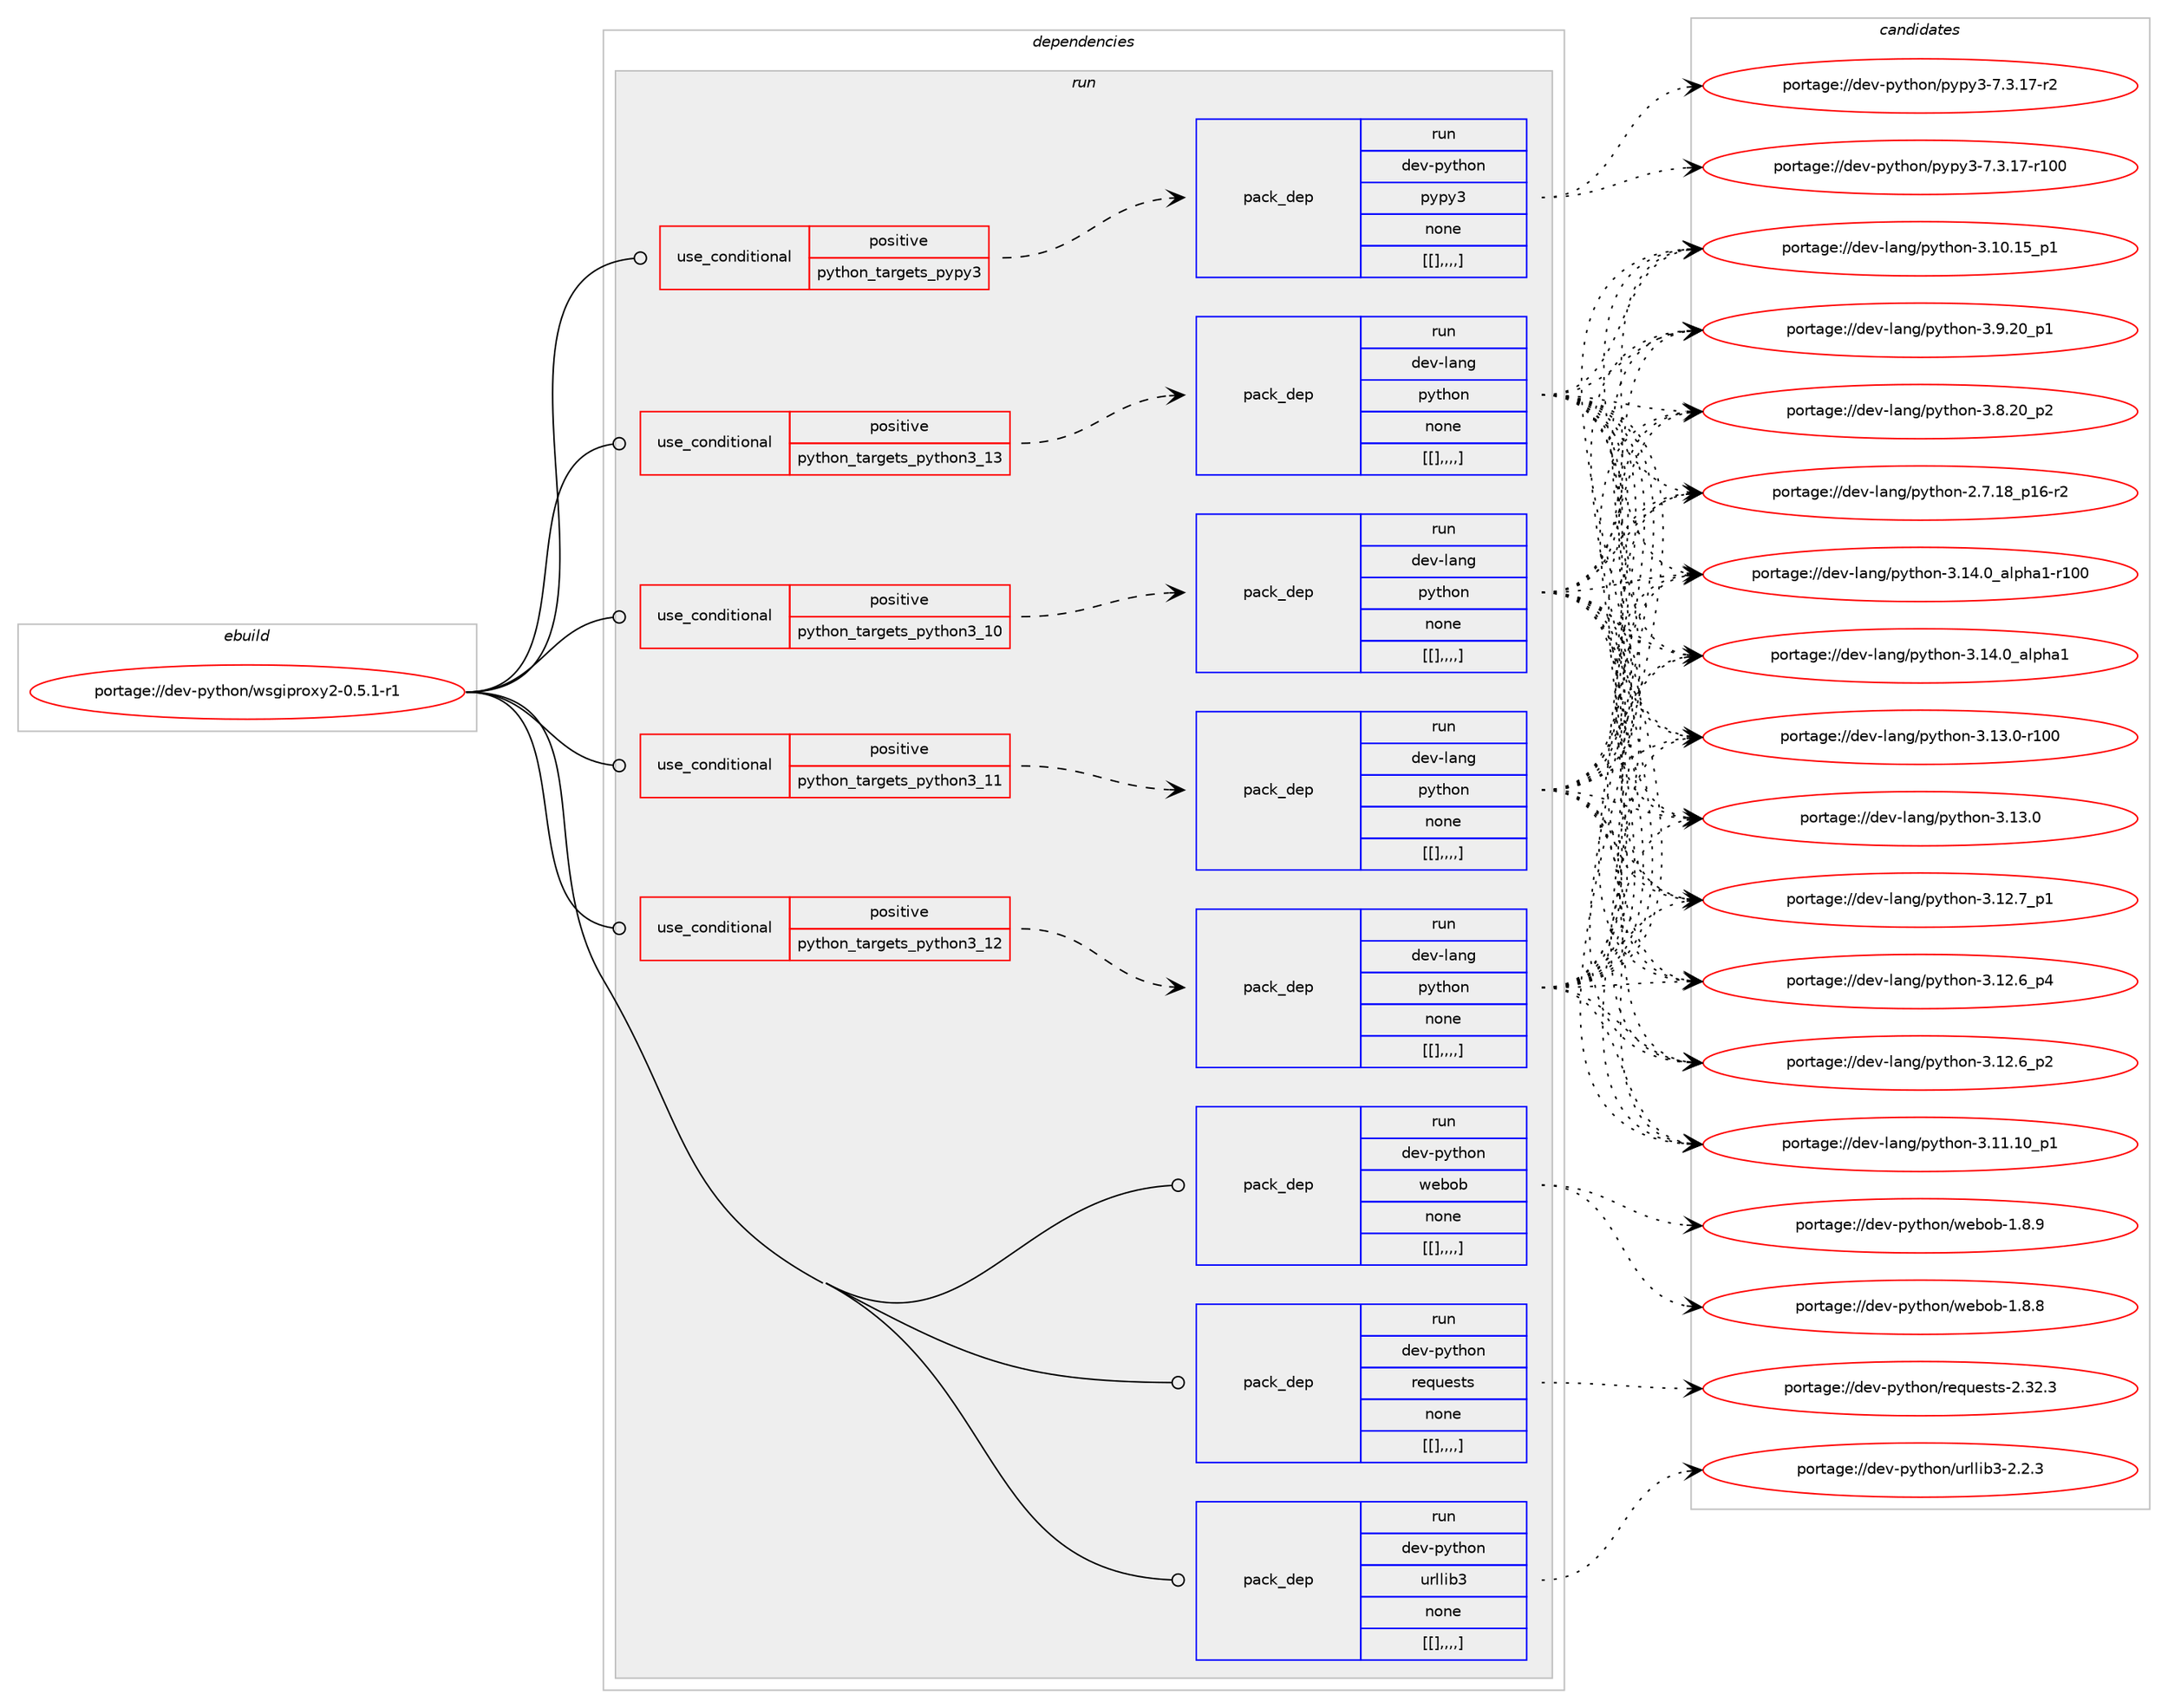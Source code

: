 digraph prolog {

# *************
# Graph options
# *************

newrank=true;
concentrate=true;
compound=true;
graph [rankdir=LR,fontname=Helvetica,fontsize=10,ranksep=1.5];#, ranksep=2.5, nodesep=0.2];
edge  [arrowhead=vee];
node  [fontname=Helvetica,fontsize=10];

# **********
# The ebuild
# **********

subgraph cluster_leftcol {
color=gray;
label=<<i>ebuild</i>>;
id [label="portage://dev-python/wsgiproxy2-0.5.1-r1", color=red, width=4, href="../dev-python/wsgiproxy2-0.5.1-r1.svg"];
}

# ****************
# The dependencies
# ****************

subgraph cluster_midcol {
color=gray;
label=<<i>dependencies</i>>;
subgraph cluster_compile {
fillcolor="#eeeeee";
style=filled;
label=<<i>compile</i>>;
}
subgraph cluster_compileandrun {
fillcolor="#eeeeee";
style=filled;
label=<<i>compile and run</i>>;
}
subgraph cluster_run {
fillcolor="#eeeeee";
style=filled;
label=<<i>run</i>>;
subgraph cond44212 {
dependency174981 [label=<<TABLE BORDER="0" CELLBORDER="1" CELLSPACING="0" CELLPADDING="4"><TR><TD ROWSPAN="3" CELLPADDING="10">use_conditional</TD></TR><TR><TD>positive</TD></TR><TR><TD>python_targets_pypy3</TD></TR></TABLE>>, shape=none, color=red];
subgraph pack129428 {
dependency175000 [label=<<TABLE BORDER="0" CELLBORDER="1" CELLSPACING="0" CELLPADDING="4" WIDTH="220"><TR><TD ROWSPAN="6" CELLPADDING="30">pack_dep</TD></TR><TR><TD WIDTH="110">run</TD></TR><TR><TD>dev-python</TD></TR><TR><TD>pypy3</TD></TR><TR><TD>none</TD></TR><TR><TD>[[],,,,]</TD></TR></TABLE>>, shape=none, color=blue];
}
dependency174981:e -> dependency175000:w [weight=20,style="dashed",arrowhead="vee"];
}
id:e -> dependency174981:w [weight=20,style="solid",arrowhead="odot"];
subgraph cond44232 {
dependency175021 [label=<<TABLE BORDER="0" CELLBORDER="1" CELLSPACING="0" CELLPADDING="4"><TR><TD ROWSPAN="3" CELLPADDING="10">use_conditional</TD></TR><TR><TD>positive</TD></TR><TR><TD>python_targets_python3_10</TD></TR></TABLE>>, shape=none, color=red];
subgraph pack129460 {
dependency175081 [label=<<TABLE BORDER="0" CELLBORDER="1" CELLSPACING="0" CELLPADDING="4" WIDTH="220"><TR><TD ROWSPAN="6" CELLPADDING="30">pack_dep</TD></TR><TR><TD WIDTH="110">run</TD></TR><TR><TD>dev-lang</TD></TR><TR><TD>python</TD></TR><TR><TD>none</TD></TR><TR><TD>[[],,,,]</TD></TR></TABLE>>, shape=none, color=blue];
}
dependency175021:e -> dependency175081:w [weight=20,style="dashed",arrowhead="vee"];
}
id:e -> dependency175021:w [weight=20,style="solid",arrowhead="odot"];
subgraph cond44274 {
dependency175112 [label=<<TABLE BORDER="0" CELLBORDER="1" CELLSPACING="0" CELLPADDING="4"><TR><TD ROWSPAN="3" CELLPADDING="10">use_conditional</TD></TR><TR><TD>positive</TD></TR><TR><TD>python_targets_python3_11</TD></TR></TABLE>>, shape=none, color=red];
subgraph pack129500 {
dependency175151 [label=<<TABLE BORDER="0" CELLBORDER="1" CELLSPACING="0" CELLPADDING="4" WIDTH="220"><TR><TD ROWSPAN="6" CELLPADDING="30">pack_dep</TD></TR><TR><TD WIDTH="110">run</TD></TR><TR><TD>dev-lang</TD></TR><TR><TD>python</TD></TR><TR><TD>none</TD></TR><TR><TD>[[],,,,]</TD></TR></TABLE>>, shape=none, color=blue];
}
dependency175112:e -> dependency175151:w [weight=20,style="dashed",arrowhead="vee"];
}
id:e -> dependency175112:w [weight=20,style="solid",arrowhead="odot"];
subgraph cond44295 {
dependency175177 [label=<<TABLE BORDER="0" CELLBORDER="1" CELLSPACING="0" CELLPADDING="4"><TR><TD ROWSPAN="3" CELLPADDING="10">use_conditional</TD></TR><TR><TD>positive</TD></TR><TR><TD>python_targets_python3_12</TD></TR></TABLE>>, shape=none, color=red];
subgraph pack129527 {
dependency175228 [label=<<TABLE BORDER="0" CELLBORDER="1" CELLSPACING="0" CELLPADDING="4" WIDTH="220"><TR><TD ROWSPAN="6" CELLPADDING="30">pack_dep</TD></TR><TR><TD WIDTH="110">run</TD></TR><TR><TD>dev-lang</TD></TR><TR><TD>python</TD></TR><TR><TD>none</TD></TR><TR><TD>[[],,,,]</TD></TR></TABLE>>, shape=none, color=blue];
}
dependency175177:e -> dependency175228:w [weight=20,style="dashed",arrowhead="vee"];
}
id:e -> dependency175177:w [weight=20,style="solid",arrowhead="odot"];
subgraph cond44331 {
dependency175236 [label=<<TABLE BORDER="0" CELLBORDER="1" CELLSPACING="0" CELLPADDING="4"><TR><TD ROWSPAN="3" CELLPADDING="10">use_conditional</TD></TR><TR><TD>positive</TD></TR><TR><TD>python_targets_python3_13</TD></TR></TABLE>>, shape=none, color=red];
subgraph pack129614 {
dependency175325 [label=<<TABLE BORDER="0" CELLBORDER="1" CELLSPACING="0" CELLPADDING="4" WIDTH="220"><TR><TD ROWSPAN="6" CELLPADDING="30">pack_dep</TD></TR><TR><TD WIDTH="110">run</TD></TR><TR><TD>dev-lang</TD></TR><TR><TD>python</TD></TR><TR><TD>none</TD></TR><TR><TD>[[],,,,]</TD></TR></TABLE>>, shape=none, color=blue];
}
dependency175236:e -> dependency175325:w [weight=20,style="dashed",arrowhead="vee"];
}
id:e -> dependency175236:w [weight=20,style="solid",arrowhead="odot"];
subgraph pack129635 {
dependency175465 [label=<<TABLE BORDER="0" CELLBORDER="1" CELLSPACING="0" CELLPADDING="4" WIDTH="220"><TR><TD ROWSPAN="6" CELLPADDING="30">pack_dep</TD></TR><TR><TD WIDTH="110">run</TD></TR><TR><TD>dev-python</TD></TR><TR><TD>requests</TD></TR><TR><TD>none</TD></TR><TR><TD>[[],,,,]</TD></TR></TABLE>>, shape=none, color=blue];
}
id:e -> dependency175465:w [weight=20,style="solid",arrowhead="odot"];
subgraph pack129689 {
dependency175469 [label=<<TABLE BORDER="0" CELLBORDER="1" CELLSPACING="0" CELLPADDING="4" WIDTH="220"><TR><TD ROWSPAN="6" CELLPADDING="30">pack_dep</TD></TR><TR><TD WIDTH="110">run</TD></TR><TR><TD>dev-python</TD></TR><TR><TD>urllib3</TD></TR><TR><TD>none</TD></TR><TR><TD>[[],,,,]</TD></TR></TABLE>>, shape=none, color=blue];
}
id:e -> dependency175469:w [weight=20,style="solid",arrowhead="odot"];
subgraph pack129717 {
dependency175540 [label=<<TABLE BORDER="0" CELLBORDER="1" CELLSPACING="0" CELLPADDING="4" WIDTH="220"><TR><TD ROWSPAN="6" CELLPADDING="30">pack_dep</TD></TR><TR><TD WIDTH="110">run</TD></TR><TR><TD>dev-python</TD></TR><TR><TD>webob</TD></TR><TR><TD>none</TD></TR><TR><TD>[[],,,,]</TD></TR></TABLE>>, shape=none, color=blue];
}
id:e -> dependency175540:w [weight=20,style="solid",arrowhead="odot"];
}
}

# **************
# The candidates
# **************

subgraph cluster_choices {
rank=same;
color=gray;
label=<<i>candidates</i>>;

subgraph choice129502 {
color=black;
nodesep=1;
choice100101118451121211161041111104711212111212151455546514649554511450 [label="portage://dev-python/pypy3-7.3.17-r2", color=red, width=4,href="../dev-python/pypy3-7.3.17-r2.svg"];
choice1001011184511212111610411111047112121112121514555465146495545114494848 [label="portage://dev-python/pypy3-7.3.17-r100", color=red, width=4,href="../dev-python/pypy3-7.3.17-r100.svg"];
dependency175000:e -> choice100101118451121211161041111104711212111212151455546514649554511450:w [style=dotted,weight="100"];
dependency175000:e -> choice1001011184511212111610411111047112121112121514555465146495545114494848:w [style=dotted,weight="100"];
}
subgraph choice129505 {
color=black;
nodesep=1;
choice100101118451089711010347112121116104111110455146495246489597108112104974945114494848 [label="portage://dev-lang/python-3.14.0_alpha1-r100", color=red, width=4,href="../dev-lang/python-3.14.0_alpha1-r100.svg"];
choice1001011184510897110103471121211161041111104551464952464895971081121049749 [label="portage://dev-lang/python-3.14.0_alpha1", color=red, width=4,href="../dev-lang/python-3.14.0_alpha1.svg"];
choice1001011184510897110103471121211161041111104551464951464845114494848 [label="portage://dev-lang/python-3.13.0-r100", color=red, width=4,href="../dev-lang/python-3.13.0-r100.svg"];
choice10010111845108971101034711212111610411111045514649514648 [label="portage://dev-lang/python-3.13.0", color=red, width=4,href="../dev-lang/python-3.13.0.svg"];
choice100101118451089711010347112121116104111110455146495046559511249 [label="portage://dev-lang/python-3.12.7_p1", color=red, width=4,href="../dev-lang/python-3.12.7_p1.svg"];
choice100101118451089711010347112121116104111110455146495046549511252 [label="portage://dev-lang/python-3.12.6_p4", color=red, width=4,href="../dev-lang/python-3.12.6_p4.svg"];
choice100101118451089711010347112121116104111110455146495046549511250 [label="portage://dev-lang/python-3.12.6_p2", color=red, width=4,href="../dev-lang/python-3.12.6_p2.svg"];
choice10010111845108971101034711212111610411111045514649494649489511249 [label="portage://dev-lang/python-3.11.10_p1", color=red, width=4,href="../dev-lang/python-3.11.10_p1.svg"];
choice10010111845108971101034711212111610411111045514649484649539511249 [label="portage://dev-lang/python-3.10.15_p1", color=red, width=4,href="../dev-lang/python-3.10.15_p1.svg"];
choice100101118451089711010347112121116104111110455146574650489511249 [label="portage://dev-lang/python-3.9.20_p1", color=red, width=4,href="../dev-lang/python-3.9.20_p1.svg"];
choice100101118451089711010347112121116104111110455146564650489511250 [label="portage://dev-lang/python-3.8.20_p2", color=red, width=4,href="../dev-lang/python-3.8.20_p2.svg"];
choice100101118451089711010347112121116104111110455046554649569511249544511450 [label="portage://dev-lang/python-2.7.18_p16-r2", color=red, width=4,href="../dev-lang/python-2.7.18_p16-r2.svg"];
dependency175081:e -> choice100101118451089711010347112121116104111110455146495246489597108112104974945114494848:w [style=dotted,weight="100"];
dependency175081:e -> choice1001011184510897110103471121211161041111104551464952464895971081121049749:w [style=dotted,weight="100"];
dependency175081:e -> choice1001011184510897110103471121211161041111104551464951464845114494848:w [style=dotted,weight="100"];
dependency175081:e -> choice10010111845108971101034711212111610411111045514649514648:w [style=dotted,weight="100"];
dependency175081:e -> choice100101118451089711010347112121116104111110455146495046559511249:w [style=dotted,weight="100"];
dependency175081:e -> choice100101118451089711010347112121116104111110455146495046549511252:w [style=dotted,weight="100"];
dependency175081:e -> choice100101118451089711010347112121116104111110455146495046549511250:w [style=dotted,weight="100"];
dependency175081:e -> choice10010111845108971101034711212111610411111045514649494649489511249:w [style=dotted,weight="100"];
dependency175081:e -> choice10010111845108971101034711212111610411111045514649484649539511249:w [style=dotted,weight="100"];
dependency175081:e -> choice100101118451089711010347112121116104111110455146574650489511249:w [style=dotted,weight="100"];
dependency175081:e -> choice100101118451089711010347112121116104111110455146564650489511250:w [style=dotted,weight="100"];
dependency175081:e -> choice100101118451089711010347112121116104111110455046554649569511249544511450:w [style=dotted,weight="100"];
}
subgraph choice129514 {
color=black;
nodesep=1;
choice100101118451089711010347112121116104111110455146495246489597108112104974945114494848 [label="portage://dev-lang/python-3.14.0_alpha1-r100", color=red, width=4,href="../dev-lang/python-3.14.0_alpha1-r100.svg"];
choice1001011184510897110103471121211161041111104551464952464895971081121049749 [label="portage://dev-lang/python-3.14.0_alpha1", color=red, width=4,href="../dev-lang/python-3.14.0_alpha1.svg"];
choice1001011184510897110103471121211161041111104551464951464845114494848 [label="portage://dev-lang/python-3.13.0-r100", color=red, width=4,href="../dev-lang/python-3.13.0-r100.svg"];
choice10010111845108971101034711212111610411111045514649514648 [label="portage://dev-lang/python-3.13.0", color=red, width=4,href="../dev-lang/python-3.13.0.svg"];
choice100101118451089711010347112121116104111110455146495046559511249 [label="portage://dev-lang/python-3.12.7_p1", color=red, width=4,href="../dev-lang/python-3.12.7_p1.svg"];
choice100101118451089711010347112121116104111110455146495046549511252 [label="portage://dev-lang/python-3.12.6_p4", color=red, width=4,href="../dev-lang/python-3.12.6_p4.svg"];
choice100101118451089711010347112121116104111110455146495046549511250 [label="portage://dev-lang/python-3.12.6_p2", color=red, width=4,href="../dev-lang/python-3.12.6_p2.svg"];
choice10010111845108971101034711212111610411111045514649494649489511249 [label="portage://dev-lang/python-3.11.10_p1", color=red, width=4,href="../dev-lang/python-3.11.10_p1.svg"];
choice10010111845108971101034711212111610411111045514649484649539511249 [label="portage://dev-lang/python-3.10.15_p1", color=red, width=4,href="../dev-lang/python-3.10.15_p1.svg"];
choice100101118451089711010347112121116104111110455146574650489511249 [label="portage://dev-lang/python-3.9.20_p1", color=red, width=4,href="../dev-lang/python-3.9.20_p1.svg"];
choice100101118451089711010347112121116104111110455146564650489511250 [label="portage://dev-lang/python-3.8.20_p2", color=red, width=4,href="../dev-lang/python-3.8.20_p2.svg"];
choice100101118451089711010347112121116104111110455046554649569511249544511450 [label="portage://dev-lang/python-2.7.18_p16-r2", color=red, width=4,href="../dev-lang/python-2.7.18_p16-r2.svg"];
dependency175151:e -> choice100101118451089711010347112121116104111110455146495246489597108112104974945114494848:w [style=dotted,weight="100"];
dependency175151:e -> choice1001011184510897110103471121211161041111104551464952464895971081121049749:w [style=dotted,weight="100"];
dependency175151:e -> choice1001011184510897110103471121211161041111104551464951464845114494848:w [style=dotted,weight="100"];
dependency175151:e -> choice10010111845108971101034711212111610411111045514649514648:w [style=dotted,weight="100"];
dependency175151:e -> choice100101118451089711010347112121116104111110455146495046559511249:w [style=dotted,weight="100"];
dependency175151:e -> choice100101118451089711010347112121116104111110455146495046549511252:w [style=dotted,weight="100"];
dependency175151:e -> choice100101118451089711010347112121116104111110455146495046549511250:w [style=dotted,weight="100"];
dependency175151:e -> choice10010111845108971101034711212111610411111045514649494649489511249:w [style=dotted,weight="100"];
dependency175151:e -> choice10010111845108971101034711212111610411111045514649484649539511249:w [style=dotted,weight="100"];
dependency175151:e -> choice100101118451089711010347112121116104111110455146574650489511249:w [style=dotted,weight="100"];
dependency175151:e -> choice100101118451089711010347112121116104111110455146564650489511250:w [style=dotted,weight="100"];
dependency175151:e -> choice100101118451089711010347112121116104111110455046554649569511249544511450:w [style=dotted,weight="100"];
}
subgraph choice129520 {
color=black;
nodesep=1;
choice100101118451089711010347112121116104111110455146495246489597108112104974945114494848 [label="portage://dev-lang/python-3.14.0_alpha1-r100", color=red, width=4,href="../dev-lang/python-3.14.0_alpha1-r100.svg"];
choice1001011184510897110103471121211161041111104551464952464895971081121049749 [label="portage://dev-lang/python-3.14.0_alpha1", color=red, width=4,href="../dev-lang/python-3.14.0_alpha1.svg"];
choice1001011184510897110103471121211161041111104551464951464845114494848 [label="portage://dev-lang/python-3.13.0-r100", color=red, width=4,href="../dev-lang/python-3.13.0-r100.svg"];
choice10010111845108971101034711212111610411111045514649514648 [label="portage://dev-lang/python-3.13.0", color=red, width=4,href="../dev-lang/python-3.13.0.svg"];
choice100101118451089711010347112121116104111110455146495046559511249 [label="portage://dev-lang/python-3.12.7_p1", color=red, width=4,href="../dev-lang/python-3.12.7_p1.svg"];
choice100101118451089711010347112121116104111110455146495046549511252 [label="portage://dev-lang/python-3.12.6_p4", color=red, width=4,href="../dev-lang/python-3.12.6_p4.svg"];
choice100101118451089711010347112121116104111110455146495046549511250 [label="portage://dev-lang/python-3.12.6_p2", color=red, width=4,href="../dev-lang/python-3.12.6_p2.svg"];
choice10010111845108971101034711212111610411111045514649494649489511249 [label="portage://dev-lang/python-3.11.10_p1", color=red, width=4,href="../dev-lang/python-3.11.10_p1.svg"];
choice10010111845108971101034711212111610411111045514649484649539511249 [label="portage://dev-lang/python-3.10.15_p1", color=red, width=4,href="../dev-lang/python-3.10.15_p1.svg"];
choice100101118451089711010347112121116104111110455146574650489511249 [label="portage://dev-lang/python-3.9.20_p1", color=red, width=4,href="../dev-lang/python-3.9.20_p1.svg"];
choice100101118451089711010347112121116104111110455146564650489511250 [label="portage://dev-lang/python-3.8.20_p2", color=red, width=4,href="../dev-lang/python-3.8.20_p2.svg"];
choice100101118451089711010347112121116104111110455046554649569511249544511450 [label="portage://dev-lang/python-2.7.18_p16-r2", color=red, width=4,href="../dev-lang/python-2.7.18_p16-r2.svg"];
dependency175228:e -> choice100101118451089711010347112121116104111110455146495246489597108112104974945114494848:w [style=dotted,weight="100"];
dependency175228:e -> choice1001011184510897110103471121211161041111104551464952464895971081121049749:w [style=dotted,weight="100"];
dependency175228:e -> choice1001011184510897110103471121211161041111104551464951464845114494848:w [style=dotted,weight="100"];
dependency175228:e -> choice10010111845108971101034711212111610411111045514649514648:w [style=dotted,weight="100"];
dependency175228:e -> choice100101118451089711010347112121116104111110455146495046559511249:w [style=dotted,weight="100"];
dependency175228:e -> choice100101118451089711010347112121116104111110455146495046549511252:w [style=dotted,weight="100"];
dependency175228:e -> choice100101118451089711010347112121116104111110455146495046549511250:w [style=dotted,weight="100"];
dependency175228:e -> choice10010111845108971101034711212111610411111045514649494649489511249:w [style=dotted,weight="100"];
dependency175228:e -> choice10010111845108971101034711212111610411111045514649484649539511249:w [style=dotted,weight="100"];
dependency175228:e -> choice100101118451089711010347112121116104111110455146574650489511249:w [style=dotted,weight="100"];
dependency175228:e -> choice100101118451089711010347112121116104111110455146564650489511250:w [style=dotted,weight="100"];
dependency175228:e -> choice100101118451089711010347112121116104111110455046554649569511249544511450:w [style=dotted,weight="100"];
}
subgraph choice129530 {
color=black;
nodesep=1;
choice100101118451089711010347112121116104111110455146495246489597108112104974945114494848 [label="portage://dev-lang/python-3.14.0_alpha1-r100", color=red, width=4,href="../dev-lang/python-3.14.0_alpha1-r100.svg"];
choice1001011184510897110103471121211161041111104551464952464895971081121049749 [label="portage://dev-lang/python-3.14.0_alpha1", color=red, width=4,href="../dev-lang/python-3.14.0_alpha1.svg"];
choice1001011184510897110103471121211161041111104551464951464845114494848 [label="portage://dev-lang/python-3.13.0-r100", color=red, width=4,href="../dev-lang/python-3.13.0-r100.svg"];
choice10010111845108971101034711212111610411111045514649514648 [label="portage://dev-lang/python-3.13.0", color=red, width=4,href="../dev-lang/python-3.13.0.svg"];
choice100101118451089711010347112121116104111110455146495046559511249 [label="portage://dev-lang/python-3.12.7_p1", color=red, width=4,href="../dev-lang/python-3.12.7_p1.svg"];
choice100101118451089711010347112121116104111110455146495046549511252 [label="portage://dev-lang/python-3.12.6_p4", color=red, width=4,href="../dev-lang/python-3.12.6_p4.svg"];
choice100101118451089711010347112121116104111110455146495046549511250 [label="portage://dev-lang/python-3.12.6_p2", color=red, width=4,href="../dev-lang/python-3.12.6_p2.svg"];
choice10010111845108971101034711212111610411111045514649494649489511249 [label="portage://dev-lang/python-3.11.10_p1", color=red, width=4,href="../dev-lang/python-3.11.10_p1.svg"];
choice10010111845108971101034711212111610411111045514649484649539511249 [label="portage://dev-lang/python-3.10.15_p1", color=red, width=4,href="../dev-lang/python-3.10.15_p1.svg"];
choice100101118451089711010347112121116104111110455146574650489511249 [label="portage://dev-lang/python-3.9.20_p1", color=red, width=4,href="../dev-lang/python-3.9.20_p1.svg"];
choice100101118451089711010347112121116104111110455146564650489511250 [label="portage://dev-lang/python-3.8.20_p2", color=red, width=4,href="../dev-lang/python-3.8.20_p2.svg"];
choice100101118451089711010347112121116104111110455046554649569511249544511450 [label="portage://dev-lang/python-2.7.18_p16-r2", color=red, width=4,href="../dev-lang/python-2.7.18_p16-r2.svg"];
dependency175325:e -> choice100101118451089711010347112121116104111110455146495246489597108112104974945114494848:w [style=dotted,weight="100"];
dependency175325:e -> choice1001011184510897110103471121211161041111104551464952464895971081121049749:w [style=dotted,weight="100"];
dependency175325:e -> choice1001011184510897110103471121211161041111104551464951464845114494848:w [style=dotted,weight="100"];
dependency175325:e -> choice10010111845108971101034711212111610411111045514649514648:w [style=dotted,weight="100"];
dependency175325:e -> choice100101118451089711010347112121116104111110455146495046559511249:w [style=dotted,weight="100"];
dependency175325:e -> choice100101118451089711010347112121116104111110455146495046549511252:w [style=dotted,weight="100"];
dependency175325:e -> choice100101118451089711010347112121116104111110455146495046549511250:w [style=dotted,weight="100"];
dependency175325:e -> choice10010111845108971101034711212111610411111045514649494649489511249:w [style=dotted,weight="100"];
dependency175325:e -> choice10010111845108971101034711212111610411111045514649484649539511249:w [style=dotted,weight="100"];
dependency175325:e -> choice100101118451089711010347112121116104111110455146574650489511249:w [style=dotted,weight="100"];
dependency175325:e -> choice100101118451089711010347112121116104111110455146564650489511250:w [style=dotted,weight="100"];
dependency175325:e -> choice100101118451089711010347112121116104111110455046554649569511249544511450:w [style=dotted,weight="100"];
}
subgraph choice129542 {
color=black;
nodesep=1;
choice100101118451121211161041111104711410111311710111511611545504651504651 [label="portage://dev-python/requests-2.32.3", color=red, width=4,href="../dev-python/requests-2.32.3.svg"];
dependency175465:e -> choice100101118451121211161041111104711410111311710111511611545504651504651:w [style=dotted,weight="100"];
}
subgraph choice129579 {
color=black;
nodesep=1;
choice10010111845112121116104111110471171141081081059851455046504651 [label="portage://dev-python/urllib3-2.2.3", color=red, width=4,href="../dev-python/urllib3-2.2.3.svg"];
dependency175469:e -> choice10010111845112121116104111110471171141081081059851455046504651:w [style=dotted,weight="100"];
}
subgraph choice129594 {
color=black;
nodesep=1;
choice10010111845112121116104111110471191019811198454946564657 [label="portage://dev-python/webob-1.8.9", color=red, width=4,href="../dev-python/webob-1.8.9.svg"];
choice10010111845112121116104111110471191019811198454946564656 [label="portage://dev-python/webob-1.8.8", color=red, width=4,href="../dev-python/webob-1.8.8.svg"];
dependency175540:e -> choice10010111845112121116104111110471191019811198454946564657:w [style=dotted,weight="100"];
dependency175540:e -> choice10010111845112121116104111110471191019811198454946564656:w [style=dotted,weight="100"];
}
}

}
